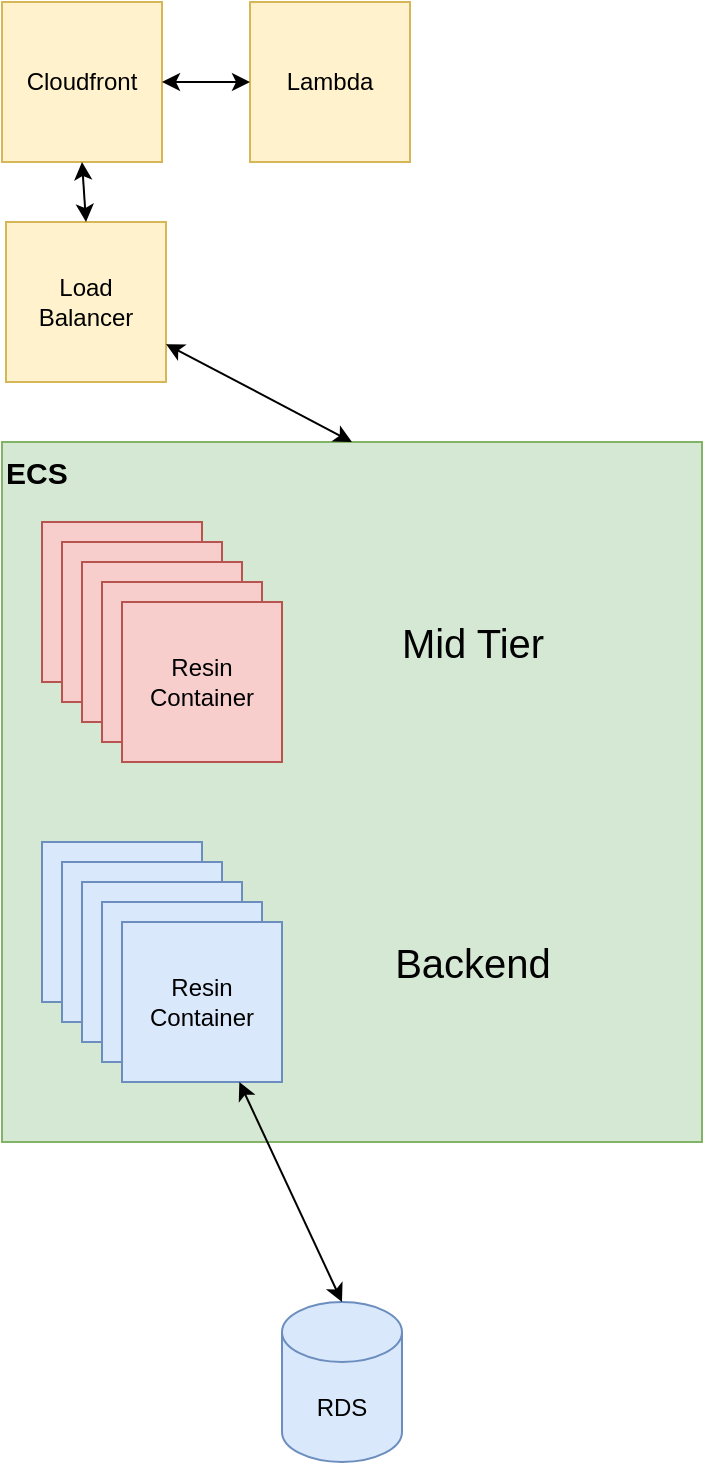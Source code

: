 <mxfile version="13.10.0" type="github">
  <diagram id="tuF2SRHpO_IFWHsfD7gc" name="Page-1">
    <mxGraphModel dx="1008" dy="765" grid="1" gridSize="10" guides="1" tooltips="1" connect="1" arrows="1" fold="1" page="1" pageScale="1" pageWidth="850" pageHeight="1100" math="0" shadow="0">
      <root>
        <mxCell id="0" />
        <mxCell id="1" parent="0" />
        <mxCell id="rKpsADtZhaYRqC5yFCHP-25" value="Cloudfront" style="whiteSpace=wrap;html=1;aspect=fixed;fillColor=#fff2cc;strokeColor=#d6b656;" vertex="1" parent="1">
          <mxGeometry x="580" y="20" width="80" height="80" as="geometry" />
        </mxCell>
        <mxCell id="rKpsADtZhaYRqC5yFCHP-26" value="Load&lt;br&gt;Balancer" style="whiteSpace=wrap;html=1;aspect=fixed;fillColor=#fff2cc;strokeColor=#d6b656;" vertex="1" parent="1">
          <mxGeometry x="582" y="130" width="80" height="80" as="geometry" />
        </mxCell>
        <mxCell id="rKpsADtZhaYRqC5yFCHP-27" value="ECS" style="whiteSpace=wrap;html=1;aspect=fixed;fillColor=#d5e8d4;strokeColor=#82b366;align=left;verticalAlign=top;fontStyle=1;fontSize=15;labelPosition=center;verticalLabelPosition=middle;" vertex="1" parent="1">
          <mxGeometry x="580" y="240" width="350" height="350" as="geometry" />
        </mxCell>
        <mxCell id="rKpsADtZhaYRqC5yFCHP-28" value="Lambda" style="whiteSpace=wrap;html=1;aspect=fixed;fillColor=#fff2cc;strokeColor=#d6b656;" vertex="1" parent="1">
          <mxGeometry x="704" y="20" width="80" height="80" as="geometry" />
        </mxCell>
        <mxCell id="rKpsADtZhaYRqC5yFCHP-29" value="" style="endArrow=classic;startArrow=classic;html=1;entryX=0;entryY=0.5;entryDx=0;entryDy=0;exitX=1;exitY=0.5;exitDx=0;exitDy=0;" edge="1" parent="1" source="rKpsADtZhaYRqC5yFCHP-25" target="rKpsADtZhaYRqC5yFCHP-28">
          <mxGeometry width="50" height="50" relative="1" as="geometry">
            <mxPoint x="524" y="300" as="sourcePoint" />
            <mxPoint x="574" y="250" as="targetPoint" />
          </mxGeometry>
        </mxCell>
        <mxCell id="rKpsADtZhaYRqC5yFCHP-30" value="" style="endArrow=classic;startArrow=classic;html=1;entryX=0.5;entryY=1;entryDx=0;entryDy=0;exitX=0.5;exitY=0;exitDx=0;exitDy=0;" edge="1" parent="1" source="rKpsADtZhaYRqC5yFCHP-26" target="rKpsADtZhaYRqC5yFCHP-25">
          <mxGeometry width="50" height="50" relative="1" as="geometry">
            <mxPoint x="524" y="300" as="sourcePoint" />
            <mxPoint x="574" y="250" as="targetPoint" />
          </mxGeometry>
        </mxCell>
        <mxCell id="rKpsADtZhaYRqC5yFCHP-31" value="" style="endArrow=classic;startArrow=classic;html=1;exitX=0.5;exitY=0;exitDx=0;exitDy=0;" edge="1" parent="1" source="rKpsADtZhaYRqC5yFCHP-27" target="rKpsADtZhaYRqC5yFCHP-26">
          <mxGeometry width="50" height="50" relative="1" as="geometry">
            <mxPoint x="632" y="140" as="sourcePoint" />
            <mxPoint x="630" y="110" as="targetPoint" />
          </mxGeometry>
        </mxCell>
        <mxCell id="rKpsADtZhaYRqC5yFCHP-33" value="RDS" style="shape=cylinder3;whiteSpace=wrap;html=1;boundedLbl=1;backgroundOutline=1;size=15;fillColor=#dae8fc;strokeColor=#6c8ebf;" vertex="1" parent="1">
          <mxGeometry x="720" y="670" width="60" height="80" as="geometry" />
        </mxCell>
        <mxCell id="rKpsADtZhaYRqC5yFCHP-43" value="" style="group" vertex="1" connectable="0" parent="1">
          <mxGeometry x="600" y="440" width="120" height="120" as="geometry" />
        </mxCell>
        <mxCell id="rKpsADtZhaYRqC5yFCHP-34" value="Resin&lt;br&gt;Container" style="whiteSpace=wrap;html=1;aspect=fixed;fillColor=#dae8fc;strokeColor=#6c8ebf;" vertex="1" parent="rKpsADtZhaYRqC5yFCHP-43">
          <mxGeometry width="80" height="80" as="geometry" />
        </mxCell>
        <mxCell id="rKpsADtZhaYRqC5yFCHP-39" value="Resin&lt;br&gt;Container" style="whiteSpace=wrap;html=1;aspect=fixed;fillColor=#dae8fc;strokeColor=#6c8ebf;" vertex="1" parent="rKpsADtZhaYRqC5yFCHP-43">
          <mxGeometry x="10" y="10" width="80" height="80" as="geometry" />
        </mxCell>
        <mxCell id="rKpsADtZhaYRqC5yFCHP-40" value="Resin&lt;br&gt;Container" style="whiteSpace=wrap;html=1;aspect=fixed;fillColor=#dae8fc;strokeColor=#6c8ebf;" vertex="1" parent="rKpsADtZhaYRqC5yFCHP-43">
          <mxGeometry x="20" y="20" width="80" height="80" as="geometry" />
        </mxCell>
        <mxCell id="rKpsADtZhaYRqC5yFCHP-41" value="Resin&lt;br&gt;Container" style="whiteSpace=wrap;html=1;aspect=fixed;fillColor=#dae8fc;strokeColor=#6c8ebf;" vertex="1" parent="rKpsADtZhaYRqC5yFCHP-43">
          <mxGeometry x="30" y="30" width="80" height="80" as="geometry" />
        </mxCell>
        <mxCell id="rKpsADtZhaYRqC5yFCHP-42" value="Resin&lt;br&gt;Container" style="whiteSpace=wrap;html=1;aspect=fixed;fillColor=#dae8fc;strokeColor=#6c8ebf;" vertex="1" parent="rKpsADtZhaYRqC5yFCHP-43">
          <mxGeometry x="40" y="40" width="80" height="80" as="geometry" />
        </mxCell>
        <mxCell id="rKpsADtZhaYRqC5yFCHP-44" value="" style="group" vertex="1" connectable="0" parent="1">
          <mxGeometry x="600" y="280" width="120" height="120" as="geometry" />
        </mxCell>
        <mxCell id="rKpsADtZhaYRqC5yFCHP-32" value="Resin&lt;br&gt;Container" style="whiteSpace=wrap;html=1;aspect=fixed;fillColor=#f8cecc;strokeColor=#b85450;" vertex="1" parent="rKpsADtZhaYRqC5yFCHP-44">
          <mxGeometry width="80" height="80" as="geometry" />
        </mxCell>
        <mxCell id="rKpsADtZhaYRqC5yFCHP-35" value="Resin&lt;br&gt;Container" style="whiteSpace=wrap;html=1;aspect=fixed;fillColor=#f8cecc;strokeColor=#b85450;" vertex="1" parent="rKpsADtZhaYRqC5yFCHP-44">
          <mxGeometry x="10" y="10" width="80" height="80" as="geometry" />
        </mxCell>
        <mxCell id="rKpsADtZhaYRqC5yFCHP-36" value="Resin&lt;br&gt;Container" style="whiteSpace=wrap;html=1;aspect=fixed;fillColor=#f8cecc;strokeColor=#b85450;" vertex="1" parent="rKpsADtZhaYRqC5yFCHP-44">
          <mxGeometry x="20" y="20" width="80" height="80" as="geometry" />
        </mxCell>
        <mxCell id="rKpsADtZhaYRqC5yFCHP-37" value="Resin&lt;br&gt;Container" style="whiteSpace=wrap;html=1;aspect=fixed;fillColor=#f8cecc;strokeColor=#b85450;" vertex="1" parent="rKpsADtZhaYRqC5yFCHP-44">
          <mxGeometry x="30" y="30" width="80" height="80" as="geometry" />
        </mxCell>
        <mxCell id="rKpsADtZhaYRqC5yFCHP-38" value="Resin&lt;br&gt;Container" style="whiteSpace=wrap;html=1;aspect=fixed;fillColor=#f8cecc;strokeColor=#b85450;" vertex="1" parent="rKpsADtZhaYRqC5yFCHP-44">
          <mxGeometry x="40" y="40" width="80" height="80" as="geometry" />
        </mxCell>
        <mxCell id="rKpsADtZhaYRqC5yFCHP-47" value="&lt;font style=&quot;font-size: 20px&quot;&gt;Mid Tier&lt;/font&gt;" style="text;html=1;resizable=0;autosize=1;align=center;verticalAlign=middle;points=[];fillColor=none;strokeColor=none;rounded=0;" vertex="1" parent="1">
          <mxGeometry x="770" y="330" width="90" height="20" as="geometry" />
        </mxCell>
        <mxCell id="rKpsADtZhaYRqC5yFCHP-48" value="&lt;font style=&quot;font-size: 20px&quot;&gt;Backend&lt;/font&gt;" style="text;html=1;resizable=0;autosize=1;align=center;verticalAlign=middle;points=[];fillColor=none;strokeColor=none;rounded=0;" vertex="1" parent="1">
          <mxGeometry x="770" y="490" width="90" height="20" as="geometry" />
        </mxCell>
        <mxCell id="rKpsADtZhaYRqC5yFCHP-49" value="" style="endArrow=classic;startArrow=classic;html=1;exitX=0.5;exitY=0;exitDx=0;exitDy=0;exitPerimeter=0;" edge="1" parent="1" source="rKpsADtZhaYRqC5yFCHP-33" target="rKpsADtZhaYRqC5yFCHP-42">
          <mxGeometry width="50" height="50" relative="1" as="geometry">
            <mxPoint x="740" y="410" as="sourcePoint" />
            <mxPoint x="790" y="360" as="targetPoint" />
          </mxGeometry>
        </mxCell>
      </root>
    </mxGraphModel>
  </diagram>
</mxfile>
